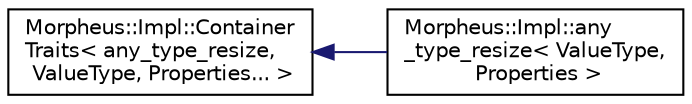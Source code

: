 digraph "Graphical Class Hierarchy"
{
 // LATEX_PDF_SIZE
  edge [fontname="Helvetica",fontsize="10",labelfontname="Helvetica",labelfontsize="10"];
  node [fontname="Helvetica",fontsize="10",shape=record];
  rankdir="LR";
  Node0 [label="Morpheus::Impl::Container\lTraits\< any_type_resize,\l ValueType, Properties... \>",height=0.2,width=0.4,color="black", fillcolor="white", style="filled",URL="$structMorpheus_1_1Impl_1_1ContainerTraits.html",tooltip=" "];
  Node0 -> Node1 [dir="back",color="midnightblue",fontsize="10",style="solid",fontname="Helvetica"];
  Node1 [label="Morpheus::Impl::any\l_type_resize\< ValueType,\l Properties \>",height=0.2,width=0.4,color="black", fillcolor="white", style="filled",URL="$structMorpheus_1_1Impl_1_1any__type__resize.html",tooltip=" "];
}
